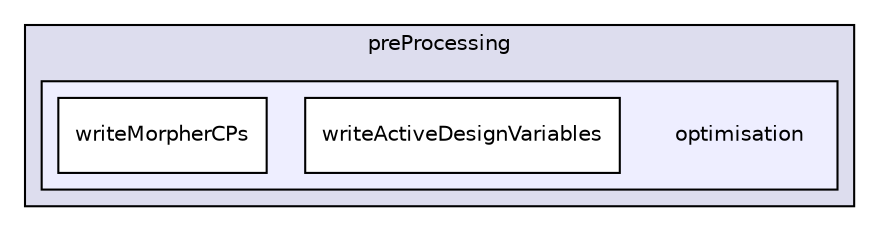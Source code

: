 digraph "applications/utilities/preProcessing/optimisation" {
  bgcolor=transparent;
  compound=true
  node [ fontsize="10", fontname="Helvetica"];
  edge [ labelfontsize="10", labelfontname="Helvetica"];
  subgraph clusterdir_2cb9088fcfa5d85f3ea0b5a37d6be287 {
    graph [ bgcolor="#ddddee", pencolor="black", label="preProcessing" fontname="Helvetica", fontsize="10", URL="dir_2cb9088fcfa5d85f3ea0b5a37d6be287.html"]
  subgraph clusterdir_bec8fca8dae9d57ccc8f5a08ee98b161 {
    graph [ bgcolor="#eeeeff", pencolor="black", label="" URL="dir_bec8fca8dae9d57ccc8f5a08ee98b161.html"];
    dir_bec8fca8dae9d57ccc8f5a08ee98b161 [shape=plaintext label="optimisation"];
    dir_a4627a570f482894ffe552e727f59d07 [shape=box label="writeActiveDesignVariables" color="black" fillcolor="white" style="filled" URL="dir_a4627a570f482894ffe552e727f59d07.html"];
    dir_f318aa8fa05ffcc365604778c2113633 [shape=box label="writeMorpherCPs" color="black" fillcolor="white" style="filled" URL="dir_f318aa8fa05ffcc365604778c2113633.html"];
  }
  }
}
